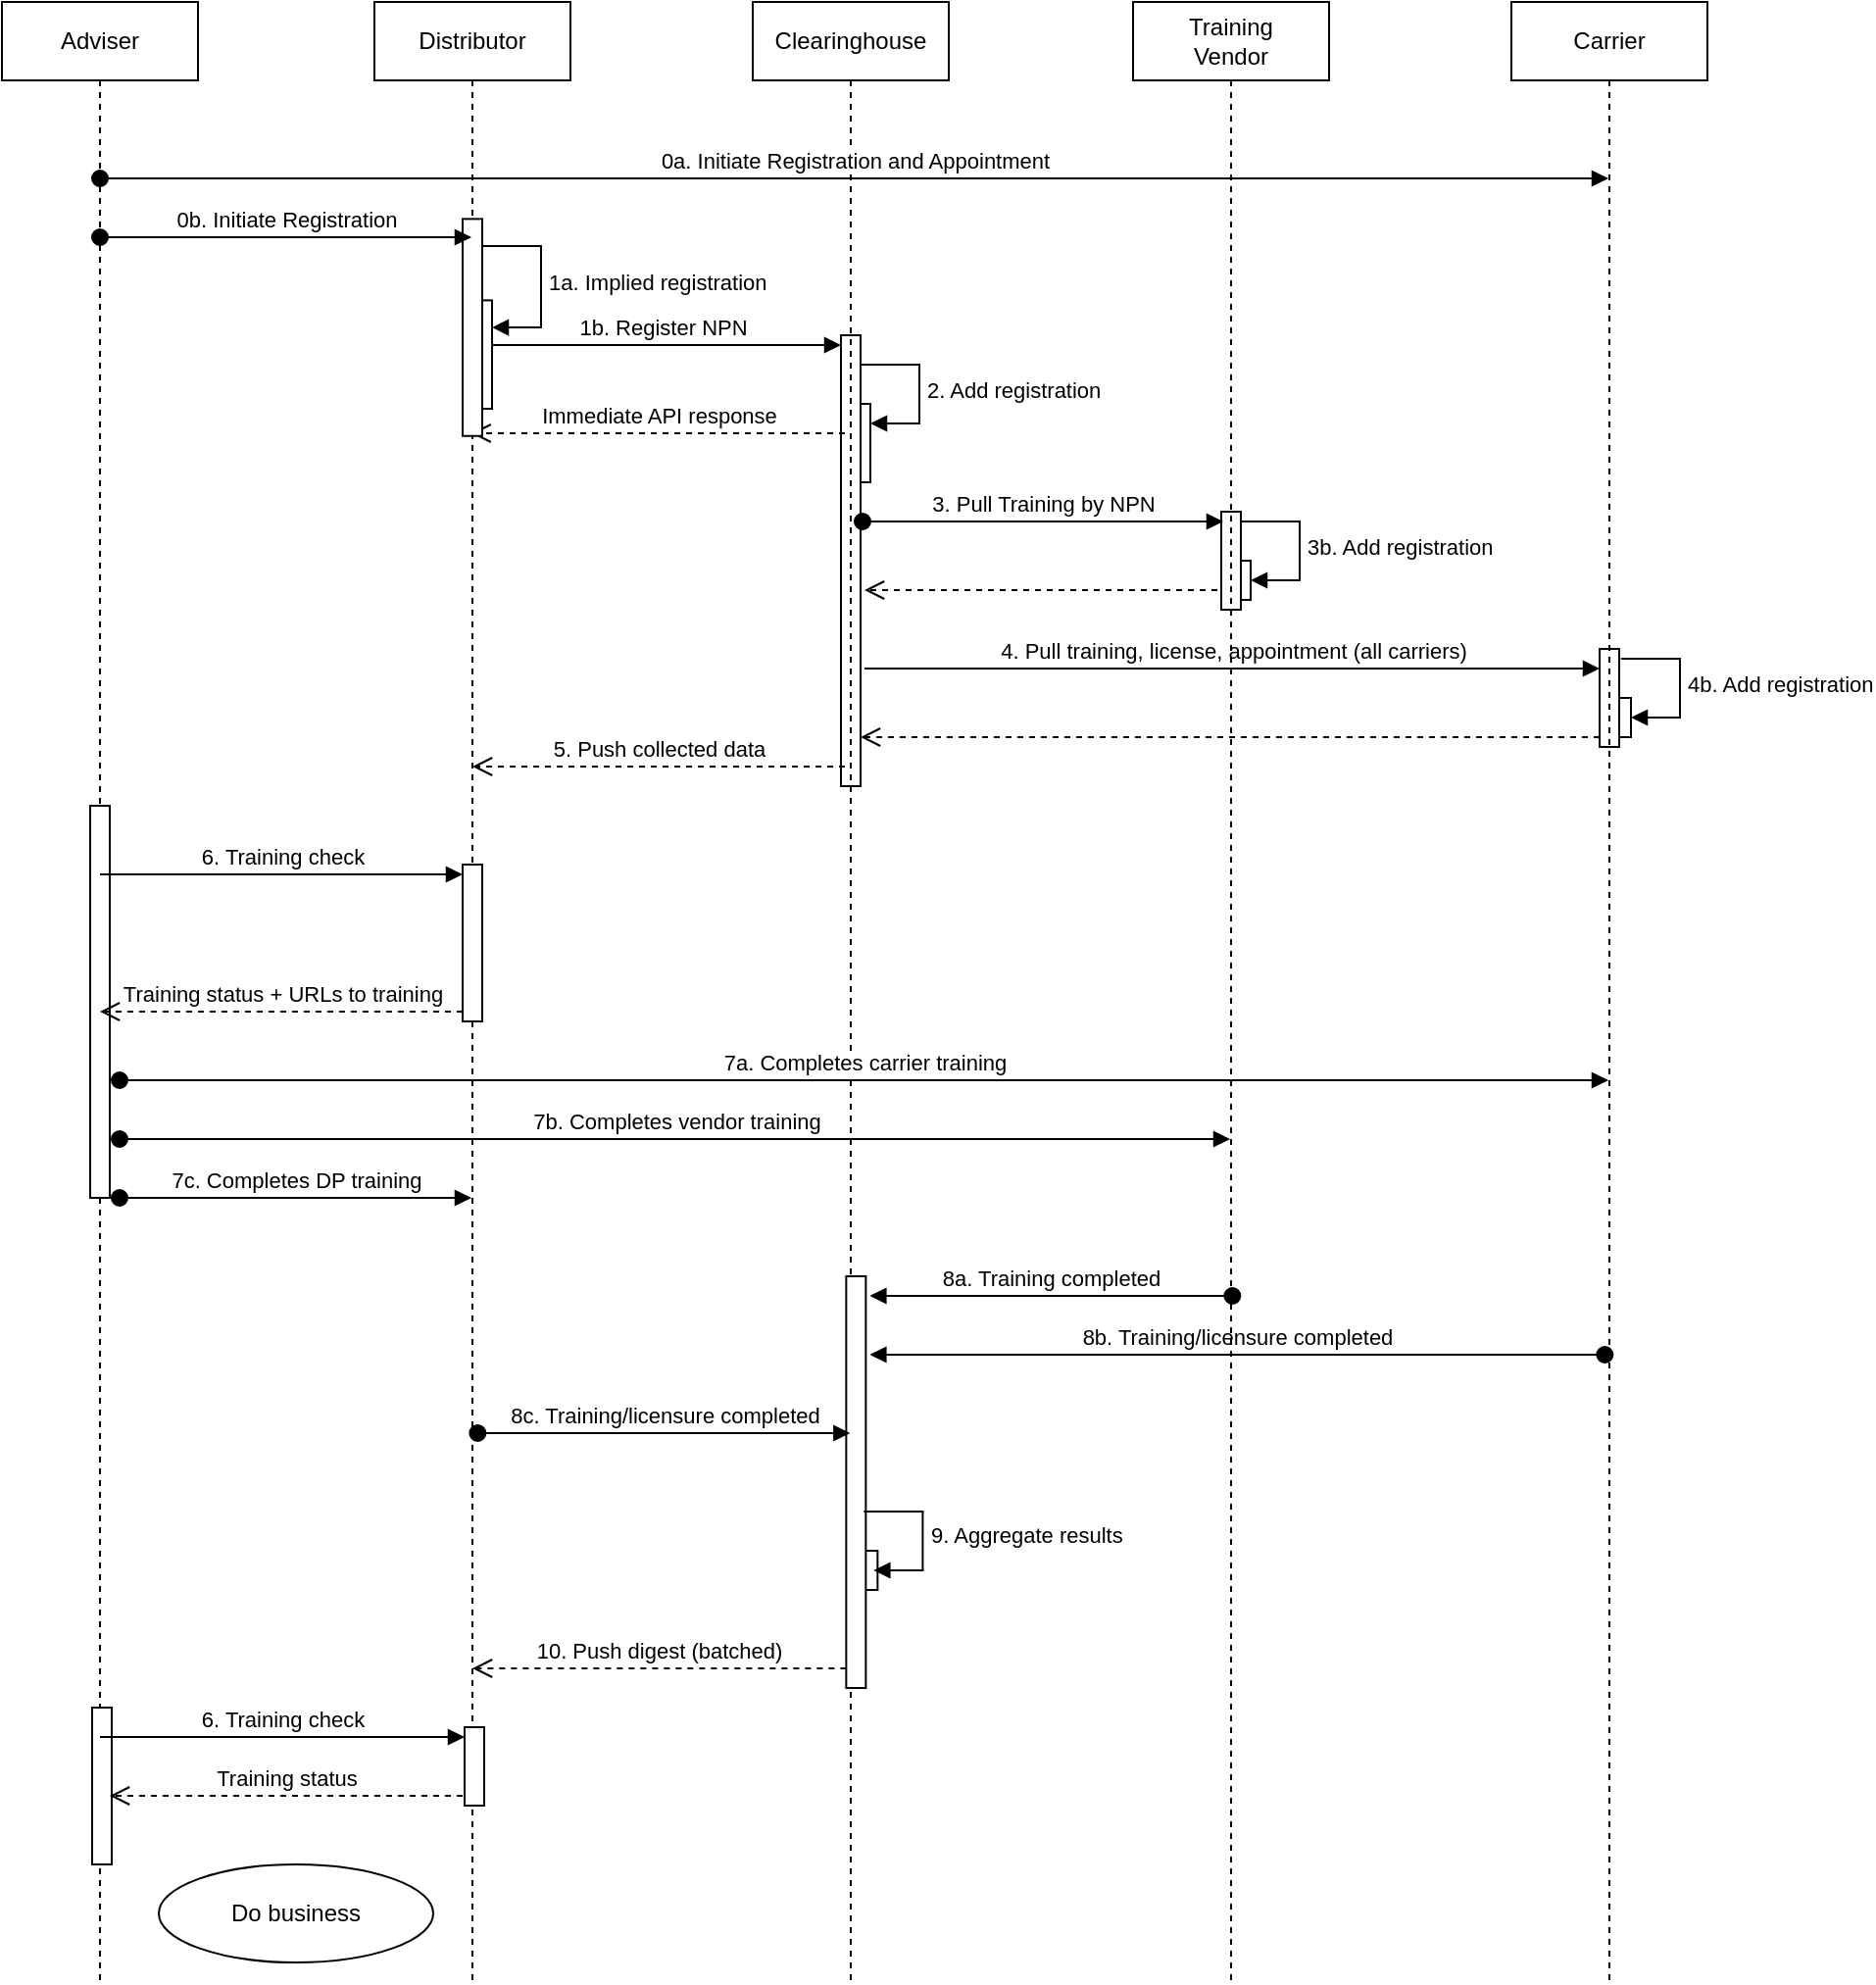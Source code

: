 <mxfile version="26.0.4" pages="3">
  <diagram name="PubSub" id="UpyxF1SIo6xXeNwg9enj">
    <mxGraphModel dx="2163" dy="836" grid="1" gridSize="10" guides="1" tooltips="1" connect="1" arrows="1" fold="1" page="1" pageScale="1" pageWidth="850" pageHeight="1100" math="0" shadow="0">
      <root>
        <mxCell id="0" />
        <mxCell id="1" parent="0" />
        <mxCell id="A4MI7lzfLmmGsxcYk_rY-36" value="" style="html=1;points=[[0,0,0,0,5],[0,1,0,0,-5],[1,0,0,0,5],[1,1,0,0,-5]];perimeter=orthogonalPerimeter;outlineConnect=0;targetShapes=umlLifeline;portConstraint=eastwest;newEdgeStyle={&quot;curved&quot;:0,&quot;rounded&quot;:0};" parent="1" vertex="1">
          <mxGeometry x="577" y="355" width="10" height="20" as="geometry" />
        </mxCell>
        <mxCell id="A4MI7lzfLmmGsxcYk_rY-14" value="" style="html=1;points=[[0,0,0,0,5],[0,1,0,0,-5],[1,0,0,0,5],[1,1,0,0,-5]];perimeter=orthogonalPerimeter;outlineConnect=0;targetShapes=umlLifeline;portConstraint=eastwest;newEdgeStyle={&quot;curved&quot;:0,&quot;rounded&quot;:0};" parent="1" vertex="1">
          <mxGeometry x="383" y="275" width="10" height="40" as="geometry" />
        </mxCell>
        <mxCell id="A4MI7lzfLmmGsxcYk_rY-15" value="2. Add registration" style="html=1;align=left;spacingLeft=2;endArrow=block;rounded=0;edgeStyle=orthogonalEdgeStyle;curved=0;rounded=0;" parent="1" target="A4MI7lzfLmmGsxcYk_rY-14" edge="1">
          <mxGeometry relative="1" as="geometry">
            <mxPoint x="388" y="255" as="sourcePoint" />
            <Array as="points">
              <mxPoint x="418" y="285" />
            </Array>
          </mxGeometry>
        </mxCell>
        <mxCell id="A4MI7lzfLmmGsxcYk_rY-40" value="4b. Add registration" style="html=1;align=left;spacingLeft=2;endArrow=block;rounded=0;edgeStyle=orthogonalEdgeStyle;curved=0;rounded=0;" parent="1" target="A4MI7lzfLmmGsxcYk_rY-41" edge="1">
          <mxGeometry relative="1" as="geometry">
            <mxPoint x="776" y="405" as="sourcePoint" />
            <Array as="points">
              <mxPoint x="806" y="435" />
            </Array>
          </mxGeometry>
        </mxCell>
        <mxCell id="A4MI7lzfLmmGsxcYk_rY-41" value="" style="html=1;points=[[0,0,0,0,5],[0,1,0,0,-5],[1,0,0,0,5],[1,1,0,0,-5]];perimeter=orthogonalPerimeter;outlineConnect=0;targetShapes=umlLifeline;portConstraint=eastwest;newEdgeStyle={&quot;curved&quot;:0,&quot;rounded&quot;:0};" parent="1" vertex="1">
          <mxGeometry x="771" y="425" width="10" height="20" as="geometry" />
        </mxCell>
        <mxCell id="A4MI7lzfLmmGsxcYk_rY-12" value="" style="html=1;points=[[0,0,0,0,5],[0,1,0,0,-5],[1,0,0,0,5],[1,1,0,0,-5]];perimeter=orthogonalPerimeter;outlineConnect=0;targetShapes=umlLifeline;portConstraint=eastwest;newEdgeStyle={&quot;curved&quot;:0,&quot;rounded&quot;:0};" parent="1" vertex="1">
          <mxGeometry x="378" y="240" width="10" height="230" as="geometry" />
        </mxCell>
        <mxCell id="A4MI7lzfLmmGsxcYk_rY-13" value="1b. Register NPN" style="html=1;verticalAlign=bottom;startArrow=oval;endArrow=block;startSize=8;curved=0;rounded=0;entryX=0;entryY=0;entryDx=0;entryDy=5;" parent="1" target="A4MI7lzfLmmGsxcYk_rY-12" edge="1">
          <mxGeometry relative="1" as="geometry">
            <mxPoint x="195" y="245" as="sourcePoint" />
          </mxGeometry>
        </mxCell>
        <mxCell id="A4MI7lzfLmmGsxcYk_rY-16" value="" style="html=1;points=[[0,0,0,0,5],[0,1,0,0,-5],[1,0,0,0,5],[1,1,0,0,-5]];perimeter=orthogonalPerimeter;outlineConnect=0;targetShapes=umlLifeline;portConstraint=eastwest;newEdgeStyle={&quot;curved&quot;:0,&quot;rounded&quot;:0};" parent="1" vertex="1">
          <mxGeometry x="572" y="330" width="10" height="50" as="geometry" />
        </mxCell>
        <mxCell id="A4MI7lzfLmmGsxcYk_rY-17" value="3. Pull Training by NPN" style="html=1;verticalAlign=bottom;startArrow=oval;endArrow=block;startSize=8;curved=0;rounded=0;entryX=0;entryY=0;entryDx=0;entryDy=5;" parent="1" edge="1">
          <mxGeometry relative="1" as="geometry">
            <mxPoint x="389" y="335" as="sourcePoint" />
            <mxPoint x="573" y="335" as="targetPoint" />
          </mxGeometry>
        </mxCell>
        <mxCell id="A4MI7lzfLmmGsxcYk_rY-18" value="" style="html=1;verticalAlign=bottom;endArrow=open;dashed=1;endSize=8;curved=0;rounded=0;" parent="1" edge="1">
          <mxGeometry relative="1" as="geometry">
            <mxPoint x="570" y="370" as="sourcePoint" />
            <mxPoint x="390" y="370" as="targetPoint" />
          </mxGeometry>
        </mxCell>
        <mxCell id="A4MI7lzfLmmGsxcYk_rY-19" value="" style="html=1;points=[[0,0,0,0,5],[0,1,0,0,-5],[1,0,0,0,5],[1,1,0,0,-5]];perimeter=orthogonalPerimeter;outlineConnect=0;targetShapes=umlLifeline;portConstraint=eastwest;newEdgeStyle={&quot;curved&quot;:0,&quot;rounded&quot;:0};" parent="1" vertex="1">
          <mxGeometry x="765" y="400" width="10" height="50" as="geometry" />
        </mxCell>
        <mxCell id="A4MI7lzfLmmGsxcYk_rY-20" value="4. Pull training, license, appointment (all carriers)" style="html=1;verticalAlign=bottom;endArrow=block;curved=0;rounded=0;entryX=0;entryY=0;entryDx=0;entryDy=5;" parent="1" edge="1">
          <mxGeometry relative="1" as="geometry">
            <mxPoint x="390" y="410" as="sourcePoint" />
            <mxPoint x="765" y="410" as="targetPoint" />
          </mxGeometry>
        </mxCell>
        <mxCell id="A4MI7lzfLmmGsxcYk_rY-21" value="" style="html=1;verticalAlign=bottom;endArrow=open;dashed=1;endSize=8;curved=0;rounded=0;exitX=0;exitY=1;exitDx=0;exitDy=-5;" parent="1" source="A4MI7lzfLmmGsxcYk_rY-19" target="A4MI7lzfLmmGsxcYk_rY-12" edge="1">
          <mxGeometry relative="1" as="geometry">
            <mxPoint x="390" y="465" as="targetPoint" />
          </mxGeometry>
        </mxCell>
        <mxCell id="A4MI7lzfLmmGsxcYk_rY-27" value="Immediate API response" style="html=1;verticalAlign=bottom;endArrow=open;dashed=1;endSize=8;curved=0;rounded=0;" parent="1" edge="1">
          <mxGeometry relative="1" as="geometry">
            <mxPoint x="380" y="290" as="sourcePoint" />
            <mxPoint x="189.324" y="290" as="targetPoint" />
          </mxGeometry>
        </mxCell>
        <mxCell id="A4MI7lzfLmmGsxcYk_rY-28" value="5. Push collected data" style="html=1;verticalAlign=bottom;endArrow=open;dashed=1;endSize=8;curved=0;rounded=0;" parent="1" edge="1">
          <mxGeometry relative="1" as="geometry">
            <mxPoint x="380" y="460" as="sourcePoint" />
            <mxPoint x="190" y="460" as="targetPoint" />
          </mxGeometry>
        </mxCell>
        <mxCell id="A4MI7lzfLmmGsxcYk_rY-37" value="3b. Add registration" style="html=1;align=left;spacingLeft=2;endArrow=block;rounded=0;edgeStyle=orthogonalEdgeStyle;curved=0;rounded=0;" parent="1" target="A4MI7lzfLmmGsxcYk_rY-36" edge="1">
          <mxGeometry relative="1" as="geometry">
            <mxPoint x="582" y="335" as="sourcePoint" />
            <Array as="points">
              <mxPoint x="612" y="365" />
            </Array>
          </mxGeometry>
        </mxCell>
        <mxCell id="A4MI7lzfLmmGsxcYk_rY-4" value="Distributor" style="shape=umlLifeline;perimeter=lifelinePerimeter;whiteSpace=wrap;html=1;container=1;dropTarget=0;collapsible=0;recursiveResize=0;outlineConnect=0;portConstraint=eastwest;newEdgeStyle={&quot;edgeStyle&quot;:&quot;elbowEdgeStyle&quot;,&quot;elbow&quot;:&quot;vertical&quot;,&quot;curved&quot;:0,&quot;rounded&quot;:0};" parent="1" vertex="1">
          <mxGeometry x="140" y="70" width="100" height="1010" as="geometry" />
        </mxCell>
        <mxCell id="A4MI7lzfLmmGsxcYk_rY-49" value="" style="html=1;points=[[0,0,0,0,5],[0,1,0,0,-5],[1,0,0,0,5],[1,1,0,0,-5]];perimeter=orthogonalPerimeter;outlineConnect=0;targetShapes=umlLifeline;portConstraint=eastwest;newEdgeStyle={&quot;curved&quot;:0,&quot;rounded&quot;:0};" parent="A4MI7lzfLmmGsxcYk_rY-4" vertex="1">
          <mxGeometry x="50" y="152.192" width="10" height="55.342" as="geometry" />
        </mxCell>
        <mxCell id="A4MI7lzfLmmGsxcYk_rY-50" value="1a. Implied registration" style="html=1;align=left;spacingLeft=2;endArrow=block;rounded=0;edgeStyle=orthogonalEdgeStyle;curved=0;rounded=0;" parent="A4MI7lzfLmmGsxcYk_rY-4" target="A4MI7lzfLmmGsxcYk_rY-49" edge="1">
          <mxGeometry relative="1" as="geometry">
            <mxPoint x="55" y="124.521" as="sourcePoint" />
            <Array as="points">
              <mxPoint x="85" y="166.027" />
            </Array>
          </mxGeometry>
        </mxCell>
        <mxCell id="A4MI7lzfLmmGsxcYk_rY-51" value="" style="html=1;points=[[0,0,0,0,5],[0,1,0,0,-5],[1,0,0,0,5],[1,1,0,0,-5]];perimeter=orthogonalPerimeter;outlineConnect=0;targetShapes=umlLifeline;portConstraint=eastwest;newEdgeStyle={&quot;curved&quot;:0,&quot;rounded&quot;:0};" parent="A4MI7lzfLmmGsxcYk_rY-4" vertex="1">
          <mxGeometry x="45" y="110.685" width="10" height="110.685" as="geometry" />
        </mxCell>
        <mxCell id="bQgUxhrCK27RBRUvgpkn-15" value="" style="html=1;points=[[0,0,0,0,5],[0,1,0,0,-5],[1,0,0,0,5],[1,1,0,0,-5]];perimeter=orthogonalPerimeter;outlineConnect=0;targetShapes=umlLifeline;portConstraint=eastwest;newEdgeStyle={&quot;curved&quot;:0,&quot;rounded&quot;:0};" parent="A4MI7lzfLmmGsxcYk_rY-4" vertex="1">
          <mxGeometry x="45" y="440" width="10" height="80" as="geometry" />
        </mxCell>
        <mxCell id="A4MI7lzfLmmGsxcYk_rY-6" value="Clearinghouse" style="shape=umlLifeline;perimeter=lifelinePerimeter;whiteSpace=wrap;html=1;container=1;dropTarget=0;collapsible=0;recursiveResize=0;outlineConnect=0;portConstraint=eastwest;newEdgeStyle={&quot;edgeStyle&quot;:&quot;elbowEdgeStyle&quot;,&quot;elbow&quot;:&quot;vertical&quot;,&quot;curved&quot;:0,&quot;rounded&quot;:0};" parent="1" vertex="1">
          <mxGeometry x="333" y="70" width="100" height="1010" as="geometry" />
        </mxCell>
        <mxCell id="A4MI7lzfLmmGsxcYk_rY-45" value="" style="html=1;points=[[0,0,0,0,5],[0,1,0,0,-5],[1,0,0,0,5],[1,1,0,0,-5]];perimeter=orthogonalPerimeter;outlineConnect=0;targetShapes=umlLifeline;portConstraint=eastwest;newEdgeStyle={&quot;curved&quot;:0,&quot;rounded&quot;:0};" parent="A4MI7lzfLmmGsxcYk_rY-6" vertex="1">
          <mxGeometry x="53.68" y="790" width="10" height="20" as="geometry" />
        </mxCell>
        <mxCell id="A4MI7lzfLmmGsxcYk_rY-43" value="" style="html=1;points=[[0,0,0,0,5],[0,1,0,0,-5],[1,0,0,0,5],[1,1,0,0,-5]];perimeter=orthogonalPerimeter;outlineConnect=0;targetShapes=umlLifeline;portConstraint=eastwest;newEdgeStyle={&quot;curved&quot;:0,&quot;rounded&quot;:0};" parent="A4MI7lzfLmmGsxcYk_rY-6" vertex="1">
          <mxGeometry x="47.68" y="650" width="10" height="210" as="geometry" />
        </mxCell>
        <mxCell id="A4MI7lzfLmmGsxcYk_rY-31" value="8a. Training completed" style="html=1;verticalAlign=bottom;startArrow=oval;startFill=1;endArrow=block;startSize=8;curved=0;rounded=0;" parent="A4MI7lzfLmmGsxcYk_rY-6" edge="1">
          <mxGeometry width="60" relative="1" as="geometry">
            <mxPoint x="244.68" y="660" as="sourcePoint" />
            <mxPoint x="59.68" y="660" as="targetPoint" />
          </mxGeometry>
        </mxCell>
        <mxCell id="A4MI7lzfLmmGsxcYk_rY-34" value="8b. Training/licensure completed" style="html=1;verticalAlign=bottom;startArrow=oval;startFill=1;endArrow=block;startSize=8;curved=0;rounded=0;" parent="A4MI7lzfLmmGsxcYk_rY-6" edge="1">
          <mxGeometry width="60" relative="1" as="geometry">
            <mxPoint x="434.68" y="690" as="sourcePoint" />
            <mxPoint x="59.68" y="690" as="targetPoint" />
          </mxGeometry>
        </mxCell>
        <mxCell id="A4MI7lzfLmmGsxcYk_rY-42" value="8c. Training/licensure completed" style="html=1;verticalAlign=bottom;startArrow=oval;startFill=1;endArrow=block;startSize=8;curved=0;rounded=0;" parent="A4MI7lzfLmmGsxcYk_rY-6" edge="1">
          <mxGeometry width="60" relative="1" as="geometry">
            <mxPoint x="-140.32" y="730" as="sourcePoint" />
            <mxPoint x="49.68" y="730" as="targetPoint" />
          </mxGeometry>
        </mxCell>
        <mxCell id="A4MI7lzfLmmGsxcYk_rY-44" value="9. Aggregate results" style="html=1;align=left;spacingLeft=2;endArrow=block;rounded=0;edgeStyle=orthogonalEdgeStyle;curved=0;rounded=0;" parent="A4MI7lzfLmmGsxcYk_rY-6" edge="1">
          <mxGeometry relative="1" as="geometry">
            <mxPoint x="56.68" y="770" as="sourcePoint" />
            <Array as="points">
              <mxPoint x="86.68" y="800" />
            </Array>
            <mxPoint x="61.68" y="800" as="targetPoint" />
          </mxGeometry>
        </mxCell>
        <mxCell id="A4MI7lzfLmmGsxcYk_rY-46" value="10. Push digest (batched)" style="html=1;verticalAlign=bottom;endArrow=open;dashed=1;endSize=8;curved=0;rounded=0;" parent="A4MI7lzfLmmGsxcYk_rY-6" edge="1">
          <mxGeometry relative="1" as="geometry">
            <mxPoint x="47.68" y="850" as="sourcePoint" />
            <mxPoint x="-142.996" y="850" as="targetPoint" />
          </mxGeometry>
        </mxCell>
        <mxCell id="A4MI7lzfLmmGsxcYk_rY-7" value="Training&lt;div&gt;Vendor&lt;/div&gt;" style="shape=umlLifeline;perimeter=lifelinePerimeter;whiteSpace=wrap;html=1;container=1;dropTarget=0;collapsible=0;recursiveResize=0;outlineConnect=0;portConstraint=eastwest;newEdgeStyle={&quot;edgeStyle&quot;:&quot;elbowEdgeStyle&quot;,&quot;elbow&quot;:&quot;vertical&quot;,&quot;curved&quot;:0,&quot;rounded&quot;:0};" parent="1" vertex="1">
          <mxGeometry x="527" y="70" width="100" height="1010" as="geometry" />
        </mxCell>
        <mxCell id="A4MI7lzfLmmGsxcYk_rY-8" value="Carrier" style="shape=umlLifeline;perimeter=lifelinePerimeter;whiteSpace=wrap;html=1;container=1;dropTarget=0;collapsible=0;recursiveResize=0;outlineConnect=0;portConstraint=eastwest;newEdgeStyle={&quot;edgeStyle&quot;:&quot;elbowEdgeStyle&quot;,&quot;elbow&quot;:&quot;vertical&quot;,&quot;curved&quot;:0,&quot;rounded&quot;:0};" parent="1" vertex="1">
          <mxGeometry x="720" y="70" width="100" height="1010" as="geometry" />
        </mxCell>
        <mxCell id="bQgUxhrCK27RBRUvgpkn-1" value="Adviser" style="shape=umlLifeline;perimeter=lifelinePerimeter;whiteSpace=wrap;html=1;container=1;dropTarget=0;collapsible=0;recursiveResize=0;outlineConnect=0;portConstraint=eastwest;newEdgeStyle={&quot;edgeStyle&quot;:&quot;elbowEdgeStyle&quot;,&quot;elbow&quot;:&quot;vertical&quot;,&quot;curved&quot;:0,&quot;rounded&quot;:0};" parent="1" vertex="1">
          <mxGeometry x="-50" y="70" width="100" height="1010" as="geometry" />
        </mxCell>
        <mxCell id="bQgUxhrCK27RBRUvgpkn-11" value="" style="html=1;points=[[0,0,0,0,5],[0,1,0,0,-5],[1,0,0,0,5],[1,1,0,0,-5]];perimeter=orthogonalPerimeter;outlineConnect=0;targetShapes=umlLifeline;portConstraint=eastwest;newEdgeStyle={&quot;curved&quot;:0,&quot;rounded&quot;:0};" parent="bQgUxhrCK27RBRUvgpkn-1" vertex="1">
          <mxGeometry x="45" y="410" width="10" height="200" as="geometry" />
        </mxCell>
        <mxCell id="bQgUxhrCK27RBRUvgpkn-34" value="" style="html=1;points=[[0,0,0,0,5],[0,1,0,0,-5],[1,0,0,0,5],[1,1,0,0,-5]];perimeter=orthogonalPerimeter;outlineConnect=0;targetShapes=umlLifeline;portConstraint=eastwest;newEdgeStyle={&quot;curved&quot;:0,&quot;rounded&quot;:0};" parent="bQgUxhrCK27RBRUvgpkn-1" vertex="1">
          <mxGeometry x="46" y="870" width="10" height="80" as="geometry" />
        </mxCell>
        <mxCell id="bQgUxhrCK27RBRUvgpkn-6" value="0b. Initiate Registration" style="html=1;verticalAlign=bottom;startArrow=oval;startFill=1;endArrow=block;startSize=8;curved=0;rounded=0;" parent="1" target="A4MI7lzfLmmGsxcYk_rY-4" edge="1">
          <mxGeometry width="60" relative="1" as="geometry">
            <mxPoint y="190" as="sourcePoint" />
            <mxPoint x="60" y="190" as="targetPoint" />
          </mxGeometry>
        </mxCell>
        <mxCell id="bQgUxhrCK27RBRUvgpkn-7" value="0a. Initiate Registration and Appointment" style="html=1;verticalAlign=bottom;startArrow=oval;startFill=1;endArrow=block;startSize=8;curved=0;rounded=0;" parent="1" target="A4MI7lzfLmmGsxcYk_rY-8" edge="1">
          <mxGeometry width="60" relative="1" as="geometry">
            <mxPoint y="160" as="sourcePoint" />
            <mxPoint x="190" y="160" as="targetPoint" />
          </mxGeometry>
        </mxCell>
        <mxCell id="bQgUxhrCK27RBRUvgpkn-16" value="6. Training check" style="html=1;verticalAlign=bottom;endArrow=block;curved=0;rounded=0;entryX=0;entryY=0;entryDx=0;entryDy=5;" parent="1" source="bQgUxhrCK27RBRUvgpkn-1" target="bQgUxhrCK27RBRUvgpkn-15" edge="1">
          <mxGeometry relative="1" as="geometry">
            <mxPoint x="110" y="515" as="sourcePoint" />
          </mxGeometry>
        </mxCell>
        <mxCell id="bQgUxhrCK27RBRUvgpkn-17" value="Training status + URLs to training" style="html=1;verticalAlign=bottom;endArrow=open;dashed=1;endSize=8;curved=0;rounded=0;exitX=0;exitY=1;exitDx=0;exitDy=-5;" parent="1" source="bQgUxhrCK27RBRUvgpkn-15" target="bQgUxhrCK27RBRUvgpkn-1" edge="1">
          <mxGeometry relative="1" as="geometry">
            <mxPoint x="110" y="585" as="targetPoint" />
          </mxGeometry>
        </mxCell>
        <mxCell id="bQgUxhrCK27RBRUvgpkn-21" value="7a. Completes carrier training" style="html=1;verticalAlign=bottom;startArrow=oval;startFill=1;endArrow=block;startSize=8;curved=0;rounded=0;" parent="1" target="A4MI7lzfLmmGsxcYk_rY-8" edge="1">
          <mxGeometry width="60" relative="1" as="geometry">
            <mxPoint x="10" y="620" as="sourcePoint" />
            <mxPoint x="70" y="620" as="targetPoint" />
          </mxGeometry>
        </mxCell>
        <mxCell id="bQgUxhrCK27RBRUvgpkn-24" value="7b. Completes vendor training" style="html=1;verticalAlign=bottom;startArrow=oval;startFill=1;endArrow=block;startSize=8;curved=0;rounded=0;" parent="1" target="A4MI7lzfLmmGsxcYk_rY-7" edge="1">
          <mxGeometry width="60" relative="1" as="geometry">
            <mxPoint x="10" y="650" as="sourcePoint" />
            <mxPoint x="70" y="650" as="targetPoint" />
          </mxGeometry>
        </mxCell>
        <mxCell id="bQgUxhrCK27RBRUvgpkn-25" value="7c. Completes DP training" style="html=1;verticalAlign=bottom;startArrow=oval;startFill=1;endArrow=block;startSize=8;curved=0;rounded=0;" parent="1" target="A4MI7lzfLmmGsxcYk_rY-4" edge="1">
          <mxGeometry width="60" relative="1" as="geometry">
            <mxPoint x="10" y="680" as="sourcePoint" />
            <mxPoint x="70" y="680" as="targetPoint" />
          </mxGeometry>
        </mxCell>
        <mxCell id="bQgUxhrCK27RBRUvgpkn-31" value="" style="html=1;points=[[0,0,0,0,5],[0,1,0,0,-5],[1,0,0,0,5],[1,1,0,0,-5]];perimeter=orthogonalPerimeter;outlineConnect=0;targetShapes=umlLifeline;portConstraint=eastwest;newEdgeStyle={&quot;curved&quot;:0,&quot;rounded&quot;:0};" parent="1" vertex="1">
          <mxGeometry x="186" y="950" width="10" height="40" as="geometry" />
        </mxCell>
        <mxCell id="bQgUxhrCK27RBRUvgpkn-32" value="6. Training check" style="html=1;verticalAlign=bottom;endArrow=block;curved=0;rounded=0;entryX=0;entryY=0;entryDx=0;entryDy=5;" parent="1" target="bQgUxhrCK27RBRUvgpkn-31" edge="1">
          <mxGeometry relative="1" as="geometry">
            <mxPoint y="955" as="sourcePoint" />
          </mxGeometry>
        </mxCell>
        <mxCell id="bQgUxhrCK27RBRUvgpkn-33" value="Training status" style="html=1;verticalAlign=bottom;endArrow=open;dashed=1;endSize=8;curved=0;rounded=0;exitX=0;exitY=1;exitDx=0;exitDy=-5;" parent="1" edge="1">
          <mxGeometry relative="1" as="geometry">
            <mxPoint x="5" y="985" as="targetPoint" />
            <mxPoint x="185" y="985" as="sourcePoint" />
          </mxGeometry>
        </mxCell>
        <mxCell id="bQgUxhrCK27RBRUvgpkn-35" value="Do business" style="ellipse;whiteSpace=wrap;html=1;" parent="1" vertex="1">
          <mxGeometry x="30" y="1020" width="140" height="50" as="geometry" />
        </mxCell>
      </root>
    </mxGraphModel>
  </diagram>
  <diagram id="Ik3gE3CTXJpl2YkPbdMj" name="Product Registration">
    <mxGraphModel dx="2017" dy="743" grid="1" gridSize="10" guides="1" tooltips="1" connect="1" arrows="1" fold="1" page="1" pageScale="1" pageWidth="850" pageHeight="1100" math="0" shadow="0">
      <root>
        <mxCell id="0" />
        <mxCell id="1" parent="0" />
        <mxCell id="4hQ18S-HuDNnLSZlh_L6-32" value="Adviser" style="shape=umlLifeline;perimeter=lifelinePerimeter;whiteSpace=wrap;html=1;container=0;dropTarget=0;collapsible=0;recursiveResize=0;outlineConnect=0;portConstraint=eastwest;newEdgeStyle={&quot;edgeStyle&quot;:&quot;elbowEdgeStyle&quot;,&quot;elbow&quot;:&quot;vertical&quot;,&quot;curved&quot;:0,&quot;rounded&quot;:0};" vertex="1" parent="1">
          <mxGeometry x="-40" y="70" width="100" height="960" as="geometry" />
        </mxCell>
        <mxCell id="DpIPkYJ15GqWNYztVMFH-1" value="" style="html=1;points=[[0,0,0,0,5],[0,1,0,0,-5],[1,0,0,0,5],[1,1,0,0,-5]];perimeter=orthogonalPerimeter;outlineConnect=0;targetShapes=umlLifeline;portConstraint=eastwest;newEdgeStyle={&quot;curved&quot;:0,&quot;rounded&quot;:0};" vertex="1" parent="4hQ18S-HuDNnLSZlh_L6-32">
          <mxGeometry x="45" y="320" width="10" height="170" as="geometry" />
        </mxCell>
        <mxCell id="4hQ18S-HuDNnLSZlh_L6-2" value="Distributor" style="shape=umlLifeline;perimeter=lifelinePerimeter;whiteSpace=wrap;html=1;container=1;dropTarget=0;collapsible=0;recursiveResize=0;outlineConnect=0;portConstraint=eastwest;newEdgeStyle={&quot;edgeStyle&quot;:&quot;elbowEdgeStyle&quot;,&quot;elbow&quot;:&quot;vertical&quot;,&quot;curved&quot;:0,&quot;rounded&quot;:0};" vertex="1" parent="1">
          <mxGeometry x="150" y="70" width="100" height="960" as="geometry" />
        </mxCell>
        <mxCell id="DpIPkYJ15GqWNYztVMFH-3" value="" style="html=1;points=[[0,0,0,0,5],[0,1,0,0,-5],[1,0,0,0,5],[1,1,0,0,-5]];perimeter=orthogonalPerimeter;outlineConnect=0;targetShapes=umlLifeline;portConstraint=eastwest;newEdgeStyle={&quot;curved&quot;:0,&quot;rounded&quot;:0};" vertex="1" parent="4hQ18S-HuDNnLSZlh_L6-2">
          <mxGeometry x="45" y="341" width="10" height="39" as="geometry" />
        </mxCell>
        <mxCell id="4hQ18S-HuDNnLSZlh_L6-6" value="Clearinghouse" style="shape=umlLifeline;perimeter=lifelinePerimeter;whiteSpace=wrap;html=1;container=1;dropTarget=0;collapsible=0;recursiveResize=0;outlineConnect=0;portConstraint=eastwest;newEdgeStyle={&quot;edgeStyle&quot;:&quot;elbowEdgeStyle&quot;,&quot;elbow&quot;:&quot;vertical&quot;,&quot;curved&quot;:0,&quot;rounded&quot;:0};" vertex="1" parent="1">
          <mxGeometry x="340" y="70" width="100" height="960" as="geometry" />
        </mxCell>
        <mxCell id="pD-JYaT8WMWCukeZcaVw-2" value="" style="html=1;points=[[0,0,0,0,5],[0,1,0,0,-5],[1,0,0,0,5],[1,1,0,0,-5]];perimeter=orthogonalPerimeter;outlineConnect=0;targetShapes=umlLifeline;portConstraint=eastwest;newEdgeStyle={&quot;curved&quot;:0,&quot;rounded&quot;:0};" vertex="1" parent="4hQ18S-HuDNnLSZlh_L6-6">
          <mxGeometry x="45" y="90" width="10" height="210" as="geometry" />
        </mxCell>
        <mxCell id="4hQ18S-HuDNnLSZlh_L6-7" value="Training&lt;div&gt;Vendor&lt;/div&gt;" style="shape=umlLifeline;perimeter=lifelinePerimeter;whiteSpace=wrap;html=1;container=1;dropTarget=0;collapsible=0;recursiveResize=0;outlineConnect=0;portConstraint=eastwest;newEdgeStyle={&quot;edgeStyle&quot;:&quot;elbowEdgeStyle&quot;,&quot;elbow&quot;:&quot;vertical&quot;,&quot;curved&quot;:0,&quot;rounded&quot;:0};" vertex="1" parent="1">
          <mxGeometry x="530" y="70" width="100" height="960" as="geometry" />
        </mxCell>
        <mxCell id="4hQ18S-HuDNnLSZlh_L6-8" value="Carrier" style="shape=umlLifeline;perimeter=lifelinePerimeter;whiteSpace=wrap;html=1;container=1;dropTarget=0;collapsible=0;recursiveResize=0;outlineConnect=0;portConstraint=eastwest;newEdgeStyle={&quot;edgeStyle&quot;:&quot;elbowEdgeStyle&quot;,&quot;elbow&quot;:&quot;vertical&quot;,&quot;curved&quot;:0,&quot;rounded&quot;:0};" vertex="1" parent="1">
          <mxGeometry x="720" y="70" width="100" height="960" as="geometry" />
        </mxCell>
        <mxCell id="pD-JYaT8WMWCukeZcaVw-1" value="1. Register new product by CUSIP + training metadata" style="html=1;verticalAlign=bottom;startArrow=oval;startFill=1;endArrow=block;startSize=8;curved=0;rounded=0;" edge="1" parent="1" target="pD-JYaT8WMWCukeZcaVw-2">
          <mxGeometry width="60" relative="1" as="geometry">
            <mxPoint x="770" y="170" as="sourcePoint" />
            <mxPoint x="400" y="170" as="targetPoint" />
          </mxGeometry>
        </mxCell>
        <mxCell id="pD-JYaT8WMWCukeZcaVw-3" value="2. Notify new product w/CUSIP" style="html=1;verticalAlign=bottom;startArrow=oval;startFill=1;endArrow=block;startSize=8;curved=0;rounded=0;" edge="1" parent="1">
          <mxGeometry width="60" relative="1" as="geometry">
            <mxPoint x="389.5" y="260" as="sourcePoint" />
            <mxPoint x="199.389" y="260" as="targetPoint" />
          </mxGeometry>
        </mxCell>
        <mxCell id="pD-JYaT8WMWCukeZcaVw-4" value="3. Respond with allowed/disallowed&lt;br&gt;+ additional training/coursework" style="html=1;verticalAlign=bottom;endArrow=open;dashed=1;endSize=8;curved=0;rounded=0;" edge="1" parent="1">
          <mxGeometry relative="1" as="geometry">
            <mxPoint x="200" y="330" as="sourcePoint" />
            <mxPoint x="389.5" y="330" as="targetPoint" />
          </mxGeometry>
        </mxCell>
        <mxCell id="pD-JYaT8WMWCukeZcaVw-5" value="How does the training vendor find out about new carrier products?" style="shape=callout;whiteSpace=wrap;html=1;perimeter=calloutPerimeter;position2=0;" vertex="1" parent="1">
          <mxGeometry x="590" y="200" width="120" height="70" as="geometry" />
        </mxCell>
        <mxCell id="pD-JYaT8WMWCukeZcaVw-7" value="1b. Register courses by CUSIP" style="html=1;verticalAlign=bottom;startArrow=oval;startFill=1;endArrow=block;startSize=8;curved=0;rounded=0;" edge="1" parent="1">
          <mxGeometry width="60" relative="1" as="geometry">
            <mxPoint x="580" y="220" as="sourcePoint" />
            <mxPoint x="394" y="220" as="targetPoint" />
          </mxGeometry>
        </mxCell>
        <mxCell id="DpIPkYJ15GqWNYztVMFH-2" value="4. Check training" style="html=1;verticalAlign=bottom;startArrow=oval;startFill=1;endArrow=block;startSize=8;curved=0;rounded=0;" edge="1" parent="1" target="4hQ18S-HuDNnLSZlh_L6-2">
          <mxGeometry width="60" relative="1" as="geometry">
            <mxPoint x="20" y="410" as="sourcePoint" />
            <mxPoint x="80" y="410" as="targetPoint" />
          </mxGeometry>
        </mxCell>
        <mxCell id="DpIPkYJ15GqWNYztVMFH-4" value="5. Notify new product" style="html=1;verticalAlign=bottom;endArrow=open;dashed=1;endSize=8;curved=0;rounded=0;" edge="1" parent="1">
          <mxGeometry relative="1" as="geometry">
            <mxPoint x="200" y="440" as="sourcePoint" />
            <mxPoint x="20" y="440" as="targetPoint" />
          </mxGeometry>
        </mxCell>
        <mxCell id="DpIPkYJ15GqWNYztVMFH-5" value="6. Do training" style="html=1;verticalAlign=bottom;startArrow=oval;startFill=1;endArrow=block;startSize=8;curved=0;rounded=0;" edge="1" parent="1" target="4hQ18S-HuDNnLSZlh_L6-7">
          <mxGeometry width="60" relative="1" as="geometry">
            <mxPoint x="20" y="480" as="sourcePoint" />
            <mxPoint x="80" y="480" as="targetPoint" />
          </mxGeometry>
        </mxCell>
        <mxCell id="DpIPkYJ15GqWNYztVMFH-6" value="Fall into normal pub/sub model" style="ellipse;whiteSpace=wrap;html=1;" vertex="1" parent="1">
          <mxGeometry x="140" y="580" width="360" height="70" as="geometry" />
        </mxCell>
      </root>
    </mxGraphModel>
  </diagram>
  <diagram id="i7hDfDpd8UVAX7rflSj8" name="NonResident">
    <mxGraphModel dx="2600" dy="1115" grid="1" gridSize="10" guides="1" tooltips="1" connect="1" arrows="1" fold="1" page="1" pageScale="1" pageWidth="850" pageHeight="1100" math="0" shadow="0">
      <root>
        <mxCell id="0" />
        <mxCell id="1" parent="0" />
        <mxCell id="Fx9Sj7t3N89GRsbCI5Et-1" value="Adviser" style="shape=umlLifeline;perimeter=lifelinePerimeter;whiteSpace=wrap;html=1;container=0;dropTarget=0;collapsible=0;recursiveResize=0;outlineConnect=0;portConstraint=eastwest;newEdgeStyle={&quot;edgeStyle&quot;:&quot;elbowEdgeStyle&quot;,&quot;elbow&quot;:&quot;vertical&quot;,&quot;curved&quot;:0,&quot;rounded&quot;:0};" vertex="1" parent="1">
          <mxGeometry x="-40" y="100" width="100" height="960" as="geometry" />
        </mxCell>
        <mxCell id="Fx9Sj7t3N89GRsbCI5Et-3" value="Distributor" style="shape=umlLifeline;perimeter=lifelinePerimeter;whiteSpace=wrap;html=1;container=1;dropTarget=0;collapsible=0;recursiveResize=0;outlineConnect=0;portConstraint=eastwest;newEdgeStyle={&quot;edgeStyle&quot;:&quot;elbowEdgeStyle&quot;,&quot;elbow&quot;:&quot;vertical&quot;,&quot;curved&quot;:0,&quot;rounded&quot;:0};" vertex="1" parent="1">
          <mxGeometry x="150" y="100" width="100" height="960" as="geometry" />
        </mxCell>
        <mxCell id="Fx9Sj7t3N89GRsbCI5Et-5" value="Clearinghouse" style="shape=umlLifeline;perimeter=lifelinePerimeter;whiteSpace=wrap;html=1;container=1;dropTarget=0;collapsible=0;recursiveResize=0;outlineConnect=0;portConstraint=eastwest;newEdgeStyle={&quot;edgeStyle&quot;:&quot;elbowEdgeStyle&quot;,&quot;elbow&quot;:&quot;vertical&quot;,&quot;curved&quot;:0,&quot;rounded&quot;:0};" vertex="1" parent="1">
          <mxGeometry x="340" y="100" width="100" height="960" as="geometry" />
        </mxCell>
        <mxCell id="Fx9Sj7t3N89GRsbCI5Et-7" value="Training&lt;div&gt;Vendor&lt;/div&gt;" style="shape=umlLifeline;perimeter=lifelinePerimeter;whiteSpace=wrap;html=1;container=1;dropTarget=0;collapsible=0;recursiveResize=0;outlineConnect=0;portConstraint=eastwest;newEdgeStyle={&quot;edgeStyle&quot;:&quot;elbowEdgeStyle&quot;,&quot;elbow&quot;:&quot;vertical&quot;,&quot;curved&quot;:0,&quot;rounded&quot;:0};" vertex="1" parent="1">
          <mxGeometry x="530" y="100" width="100" height="960" as="geometry" />
        </mxCell>
        <mxCell id="Fx9Sj7t3N89GRsbCI5Et-8" value="Carrier" style="shape=umlLifeline;perimeter=lifelinePerimeter;whiteSpace=wrap;html=1;container=1;dropTarget=0;collapsible=0;recursiveResize=0;outlineConnect=0;portConstraint=eastwest;newEdgeStyle={&quot;edgeStyle&quot;:&quot;elbowEdgeStyle&quot;,&quot;elbow&quot;:&quot;vertical&quot;,&quot;curved&quot;:0,&quot;rounded&quot;:0};" vertex="1" parent="1">
          <mxGeometry x="720" y="100" width="100" height="960" as="geometry" />
        </mxCell>
      </root>
    </mxGraphModel>
  </diagram>
</mxfile>
